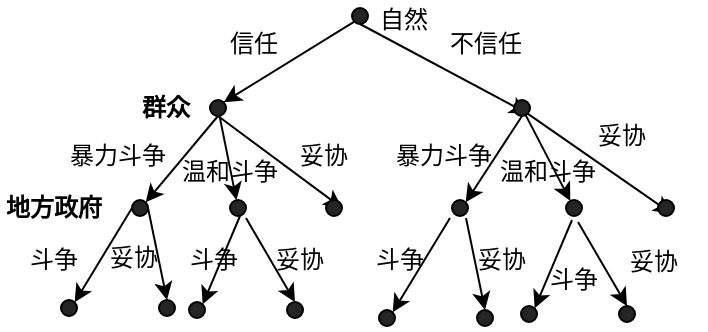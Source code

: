 <mxfile version="10.6.0" type="github"><diagram id="GoW39sGRO7oXsQhiJUYL" name="Page-1"><mxGraphModel dx="724" dy="567" grid="1" gridSize="10" guides="1" tooltips="1" connect="1" arrows="1" fold="1" page="1" pageScale="1" pageWidth="827" pageHeight="1169" math="0" shadow="0"><root><mxCell id="0"/><mxCell id="1" parent="0"/><mxCell id="c6TMS3clQOPc5GGxzVX7-9" style="edgeStyle=none;rounded=0;orthogonalLoop=1;jettySize=auto;html=1;exitX=0;exitY=1;exitDx=0;exitDy=0;entryX=1;entryY=0;entryDx=0;entryDy=0;" edge="1" parent="1" source="c6TMS3clQOPc5GGxzVX7-1" target="c6TMS3clQOPc5GGxzVX7-2"><mxGeometry relative="1" as="geometry"/></mxCell><mxCell id="c6TMS3clQOPc5GGxzVX7-11" style="edgeStyle=none;rounded=0;orthogonalLoop=1;jettySize=auto;html=1;exitX=0.5;exitY=1;exitDx=0;exitDy=0;entryX=1;entryY=1;entryDx=0;entryDy=0;" edge="1" parent="1" source="c6TMS3clQOPc5GGxzVX7-1" target="c6TMS3clQOPc5GGxzVX7-3"><mxGeometry relative="1" as="geometry"/></mxCell><mxCell id="c6TMS3clQOPc5GGxzVX7-1" value="" style="ellipse;whiteSpace=wrap;html=1;aspect=fixed;fillColor=#242424;" vertex="1" parent="1"><mxGeometry x="316" y="34" width="8" height="8" as="geometry"/></mxCell><mxCell id="c6TMS3clQOPc5GGxzVX7-12" style="edgeStyle=none;rounded=0;orthogonalLoop=1;jettySize=auto;html=1;exitX=0.5;exitY=1;exitDx=0;exitDy=0;entryX=1;entryY=0;entryDx=0;entryDy=0;" edge="1" parent="1" source="c6TMS3clQOPc5GGxzVX7-2" target="c6TMS3clQOPc5GGxzVX7-4"><mxGeometry relative="1" as="geometry"/></mxCell><mxCell id="c6TMS3clQOPc5GGxzVX7-13" style="edgeStyle=none;rounded=0;orthogonalLoop=1;jettySize=auto;html=1;exitX=0.5;exitY=1;exitDx=0;exitDy=0;entryX=1;entryY=0.5;entryDx=0;entryDy=0;" edge="1" parent="1" source="c6TMS3clQOPc5GGxzVX7-2" target="c6TMS3clQOPc5GGxzVX7-5"><mxGeometry relative="1" as="geometry"/></mxCell><mxCell id="c6TMS3clQOPc5GGxzVX7-21" value="" style="edgeStyle=none;rounded=0;orthogonalLoop=1;jettySize=auto;html=1;" edge="1" parent="1" source="c6TMS3clQOPc5GGxzVX7-2" target="c6TMS3clQOPc5GGxzVX7-20"><mxGeometry relative="1" as="geometry"/></mxCell><mxCell id="c6TMS3clQOPc5GGxzVX7-2" value="" style="ellipse;whiteSpace=wrap;html=1;aspect=fixed;fillColor=#242424;" vertex="1" parent="1"><mxGeometry x="245" y="80" width="8" height="8" as="geometry"/></mxCell><mxCell id="c6TMS3clQOPc5GGxzVX7-20" value="" style="ellipse;whiteSpace=wrap;html=1;aspect=fixed;fillColor=#242424;" vertex="1" parent="1"><mxGeometry x="255" y="130" width="8" height="8" as="geometry"/></mxCell><mxCell id="c6TMS3clQOPc5GGxzVX7-14" style="edgeStyle=none;rounded=0;orthogonalLoop=1;jettySize=auto;html=1;exitX=0.5;exitY=1;exitDx=0;exitDy=0;entryX=1;entryY=0;entryDx=0;entryDy=0;" edge="1" parent="1" source="c6TMS3clQOPc5GGxzVX7-3" target="c6TMS3clQOPc5GGxzVX7-6"><mxGeometry relative="1" as="geometry"/></mxCell><mxCell id="c6TMS3clQOPc5GGxzVX7-15" style="edgeStyle=none;rounded=0;orthogonalLoop=1;jettySize=auto;html=1;exitX=1;exitY=1;exitDx=0;exitDy=0;entryX=1;entryY=1;entryDx=0;entryDy=0;" edge="1" parent="1" source="c6TMS3clQOPc5GGxzVX7-3" target="c6TMS3clQOPc5GGxzVX7-7"><mxGeometry relative="1" as="geometry"/></mxCell><mxCell id="c6TMS3clQOPc5GGxzVX7-23" value="" style="edgeStyle=none;rounded=0;orthogonalLoop=1;jettySize=auto;html=1;" edge="1" parent="1" source="c6TMS3clQOPc5GGxzVX7-3" target="c6TMS3clQOPc5GGxzVX7-22"><mxGeometry relative="1" as="geometry"/></mxCell><mxCell id="c6TMS3clQOPc5GGxzVX7-3" value="" style="ellipse;whiteSpace=wrap;html=1;aspect=fixed;fillColor=#242424;" vertex="1" parent="1"><mxGeometry x="397" y="80" width="8" height="8" as="geometry"/></mxCell><mxCell id="c6TMS3clQOPc5GGxzVX7-22" value="" style="ellipse;whiteSpace=wrap;html=1;aspect=fixed;fillColor=#242424;" vertex="1" parent="1"><mxGeometry x="423" y="130" width="8" height="8" as="geometry"/></mxCell><mxCell id="c6TMS3clQOPc5GGxzVX7-34" style="edgeStyle=none;rounded=0;orthogonalLoop=1;jettySize=auto;html=1;entryX=1;entryY=0;entryDx=0;entryDy=0;" edge="1" parent="1" target="c6TMS3clQOPc5GGxzVX7-33"><mxGeometry relative="1" as="geometry"><mxPoint x="206" y="134" as="sourcePoint"/></mxGeometry></mxCell><mxCell id="c6TMS3clQOPc5GGxzVX7-35" style="edgeStyle=none;rounded=0;orthogonalLoop=1;jettySize=auto;html=1;exitX=1;exitY=0.5;exitDx=0;exitDy=0;entryX=0.5;entryY=0;entryDx=0;entryDy=0;" edge="1" parent="1" source="c6TMS3clQOPc5GGxzVX7-4" target="c6TMS3clQOPc5GGxzVX7-32"><mxGeometry relative="1" as="geometry"><mxPoint x="199" y="138" as="sourcePoint"/></mxGeometry></mxCell><mxCell id="c6TMS3clQOPc5GGxzVX7-4" value="" style="ellipse;whiteSpace=wrap;html=1;aspect=fixed;fillColor=#242424;" vertex="1" parent="1"><mxGeometry x="206" y="130" width="8" height="8" as="geometry"/></mxCell><mxCell id="c6TMS3clQOPc5GGxzVX7-5" value="" style="ellipse;whiteSpace=wrap;html=1;aspect=fixed;fillColor=#242424;" vertex="1" parent="1"><mxGeometry x="303" y="130" width="8" height="8" as="geometry"/></mxCell><mxCell id="c6TMS3clQOPc5GGxzVX7-6" value="" style="ellipse;whiteSpace=wrap;html=1;aspect=fixed;fillColor=#242424;" vertex="1" parent="1"><mxGeometry x="366" y="130" width="8" height="8" as="geometry"/></mxCell><mxCell id="c6TMS3clQOPc5GGxzVX7-7" value="" style="ellipse;whiteSpace=wrap;html=1;aspect=fixed;fillColor=#242424;" vertex="1" parent="1"><mxGeometry x="469" y="130" width="8" height="8" as="geometry"/></mxCell><mxCell id="c6TMS3clQOPc5GGxzVX7-16" value="自然" style="text;html=1;resizable=0;points=[];autosize=1;align=left;verticalAlign=top;spacingTop=-4;" vertex="1" parent="1"><mxGeometry x="328" y="30" width="40" height="20" as="geometry"/></mxCell><mxCell id="c6TMS3clQOPc5GGxzVX7-17" value="信任" style="text;html=1;resizable=0;points=[];autosize=1;align=left;verticalAlign=top;spacingTop=-4;" vertex="1" parent="1"><mxGeometry x="253" y="42" width="40" height="20" as="geometry"/></mxCell><mxCell id="c6TMS3clQOPc5GGxzVX7-18" value="不信任" style="text;html=1;resizable=0;points=[];autosize=1;align=left;verticalAlign=top;spacingTop=-4;" vertex="1" parent="1"><mxGeometry x="363" y="42" width="50" height="20" as="geometry"/></mxCell><mxCell id="c6TMS3clQOPc5GGxzVX7-24" value="暴力斗争" style="text;html=1;resizable=0;points=[];autosize=1;align=left;verticalAlign=top;spacingTop=-4;" vertex="1" parent="1"><mxGeometry x="173" y="98" width="60" height="20" as="geometry"/></mxCell><mxCell id="c6TMS3clQOPc5GGxzVX7-25" value="妥协" style="text;html=1;resizable=0;points=[];autosize=1;align=left;verticalAlign=top;spacingTop=-4;" vertex="1" parent="1"><mxGeometry x="288" y="98" width="40" height="20" as="geometry"/></mxCell><mxCell id="c6TMS3clQOPc5GGxzVX7-26" value="暴力斗争" style="text;html=1;resizable=0;points=[];autosize=1;align=left;verticalAlign=top;spacingTop=-4;" vertex="1" parent="1"><mxGeometry x="336" y="98" width="60" height="20" as="geometry"/></mxCell><mxCell id="c6TMS3clQOPc5GGxzVX7-27" value="温和斗争" style="text;html=1;resizable=0;points=[];autosize=1;align=left;verticalAlign=top;spacingTop=-4;" vertex="1" parent="1"><mxGeometry x="229" y="106" width="60" height="20" as="geometry"/></mxCell><mxCell id="c6TMS3clQOPc5GGxzVX7-30" value="温和斗争" style="text;html=1;resizable=0;points=[];autosize=1;align=left;verticalAlign=top;spacingTop=-4;" vertex="1" parent="1"><mxGeometry x="388" y="106" width="60" height="20" as="geometry"/></mxCell><mxCell id="c6TMS3clQOPc5GGxzVX7-31" value="妥协" style="text;html=1;resizable=0;points=[];autosize=1;align=left;verticalAlign=top;spacingTop=-4;" vertex="1" parent="1"><mxGeometry x="437" y="88" width="40" height="20" as="geometry"/></mxCell><mxCell id="c6TMS3clQOPc5GGxzVX7-32" value="" style="ellipse;whiteSpace=wrap;html=1;aspect=fixed;fillColor=#242424;" vertex="1" parent="1"><mxGeometry x="219.5" y="180" width="8" height="8" as="geometry"/></mxCell><mxCell id="c6TMS3clQOPc5GGxzVX7-33" value="" style="ellipse;whiteSpace=wrap;html=1;aspect=fixed;fillColor=#242424;" vertex="1" parent="1"><mxGeometry x="170.5" y="180" width="8" height="8" as="geometry"/></mxCell><mxCell id="c6TMS3clQOPc5GGxzVX7-44" style="edgeStyle=none;rounded=0;orthogonalLoop=1;jettySize=auto;html=1;exitX=0;exitY=1;exitDx=0;exitDy=0;entryX=1;entryY=0;entryDx=0;entryDy=0;" edge="1" parent="1" target="c6TMS3clQOPc5GGxzVX7-47"><mxGeometry relative="1" as="geometry"><mxPoint x="260" y="138" as="sourcePoint"/></mxGeometry></mxCell><mxCell id="c6TMS3clQOPc5GGxzVX7-45" style="edgeStyle=none;rounded=0;orthogonalLoop=1;jettySize=auto;html=1;exitX=0.5;exitY=1;exitDx=0;exitDy=0;entryX=0.5;entryY=0;entryDx=0;entryDy=0;" edge="1" parent="1" target="c6TMS3clQOPc5GGxzVX7-46"><mxGeometry relative="1" as="geometry"><mxPoint x="263" y="139" as="sourcePoint"/></mxGeometry></mxCell><mxCell id="c6TMS3clQOPc5GGxzVX7-46" value="" style="ellipse;whiteSpace=wrap;html=1;aspect=fixed;fillColor=#242424;" vertex="1" parent="1"><mxGeometry x="283.5" y="181" width="8" height="8" as="geometry"/></mxCell><mxCell id="c6TMS3clQOPc5GGxzVX7-47" value="" style="ellipse;whiteSpace=wrap;html=1;aspect=fixed;fillColor=#242424;" vertex="1" parent="1"><mxGeometry x="234.5" y="181" width="8" height="8" as="geometry"/></mxCell><mxCell id="c6TMS3clQOPc5GGxzVX7-49" style="edgeStyle=none;rounded=0;orthogonalLoop=1;jettySize=auto;html=1;entryX=1;entryY=0;entryDx=0;entryDy=0;" edge="1" parent="1" target="c6TMS3clQOPc5GGxzVX7-53"><mxGeometry relative="1" as="geometry"><mxPoint x="365" y="139" as="sourcePoint"/></mxGeometry></mxCell><mxCell id="c6TMS3clQOPc5GGxzVX7-50" style="edgeStyle=none;rounded=0;orthogonalLoop=1;jettySize=auto;html=1;exitX=1;exitY=0.5;exitDx=0;exitDy=0;entryX=0.5;entryY=0;entryDx=0;entryDy=0;" edge="1" parent="1" target="c6TMS3clQOPc5GGxzVX7-52"><mxGeometry relative="1" as="geometry"><mxPoint x="373" y="139" as="sourcePoint"/></mxGeometry></mxCell><mxCell id="c6TMS3clQOPc5GGxzVX7-52" value="" style="ellipse;whiteSpace=wrap;html=1;aspect=fixed;fillColor=#242424;" vertex="1" parent="1"><mxGeometry x="378.5" y="185" width="8" height="8" as="geometry"/></mxCell><mxCell id="c6TMS3clQOPc5GGxzVX7-53" value="" style="ellipse;whiteSpace=wrap;html=1;aspect=fixed;fillColor=#242424;" vertex="1" parent="1"><mxGeometry x="329.5" y="185" width="8" height="8" as="geometry"/></mxCell><mxCell id="c6TMS3clQOPc5GGxzVX7-54" style="edgeStyle=none;rounded=0;orthogonalLoop=1;jettySize=auto;html=1;exitX=0;exitY=1;exitDx=0;exitDy=0;entryX=1;entryY=0;entryDx=0;entryDy=0;" edge="1" parent="1" target="c6TMS3clQOPc5GGxzVX7-57"><mxGeometry relative="1" as="geometry"><mxPoint x="426" y="140" as="sourcePoint"/></mxGeometry></mxCell><mxCell id="c6TMS3clQOPc5GGxzVX7-55" style="edgeStyle=none;rounded=0;orthogonalLoop=1;jettySize=auto;html=1;exitX=0.5;exitY=1;exitDx=0;exitDy=0;entryX=0.5;entryY=0;entryDx=0;entryDy=0;" edge="1" parent="1" target="c6TMS3clQOPc5GGxzVX7-56"><mxGeometry relative="1" as="geometry"><mxPoint x="429" y="141" as="sourcePoint"/></mxGeometry></mxCell><mxCell id="c6TMS3clQOPc5GGxzVX7-56" value="" style="ellipse;whiteSpace=wrap;html=1;aspect=fixed;fillColor=#242424;" vertex="1" parent="1"><mxGeometry x="449.5" y="183" width="8" height="8" as="geometry"/></mxCell><mxCell id="c6TMS3clQOPc5GGxzVX7-57" value="" style="ellipse;whiteSpace=wrap;html=1;aspect=fixed;fillColor=#242424;" vertex="1" parent="1"><mxGeometry x="400.5" y="183" width="8" height="8" as="geometry"/></mxCell><mxCell id="c6TMS3clQOPc5GGxzVX7-58" value="妥协" style="text;html=1;resizable=0;points=[];autosize=1;align=left;verticalAlign=top;spacingTop=-4;" vertex="1" parent="1"><mxGeometry x="276" y="150" width="40" height="20" as="geometry"/></mxCell><mxCell id="c6TMS3clQOPc5GGxzVX7-59" value="斗争" style="text;html=1;resizable=0;points=[];autosize=1;align=left;verticalAlign=top;spacingTop=-4;" vertex="1" parent="1"><mxGeometry x="153" y="150" width="40" height="20" as="geometry"/></mxCell><mxCell id="c6TMS3clQOPc5GGxzVX7-60" value="斗争" style="text;html=1;resizable=0;points=[];autosize=1;align=left;verticalAlign=top;spacingTop=-4;" vertex="1" parent="1"><mxGeometry x="233" y="149.5" width="40" height="20" as="geometry"/></mxCell><mxCell id="c6TMS3clQOPc5GGxzVX7-61" value="斗争" style="text;html=1;resizable=0;points=[];autosize=1;align=left;verticalAlign=top;spacingTop=-4;" vertex="1" parent="1"><mxGeometry x="326" y="149.5" width="40" height="20" as="geometry"/></mxCell><mxCell id="c6TMS3clQOPc5GGxzVX7-64" value="斗争" style="text;html=1;resizable=0;points=[];autosize=1;align=left;verticalAlign=top;spacingTop=-4;" vertex="1" parent="1"><mxGeometry x="413" y="159.5" width="40" height="20" as="geometry"/></mxCell><mxCell id="c6TMS3clQOPc5GGxzVX7-66" value="妥协" style="text;html=1;resizable=0;points=[];autosize=1;align=left;verticalAlign=top;spacingTop=-4;" vertex="1" parent="1"><mxGeometry x="453" y="150.5" width="40" height="20" as="geometry"/></mxCell><mxCell id="c6TMS3clQOPc5GGxzVX7-68" value="妥协" style="text;html=1;resizable=0;points=[];autosize=1;align=left;verticalAlign=top;spacingTop=-4;" vertex="1" parent="1"><mxGeometry x="377" y="149.5" width="40" height="20" as="geometry"/></mxCell><mxCell id="c6TMS3clQOPc5GGxzVX7-69" value="妥协" style="text;html=1;resizable=0;points=[];autosize=1;align=left;verticalAlign=top;spacingTop=-4;" vertex="1" parent="1"><mxGeometry x="193" y="149" width="40" height="20" as="geometry"/></mxCell><mxCell id="c6TMS3clQOPc5GGxzVX7-70" value="群众" style="text;html=1;resizable=0;points=[];autosize=1;align=left;verticalAlign=top;spacingTop=-4;fontStyle=1" vertex="1" parent="1"><mxGeometry x="209" y="74" width="40" height="20" as="geometry"/></mxCell><mxCell id="c6TMS3clQOPc5GGxzVX7-71" value="地方政府" style="text;html=1;resizable=0;points=[];autosize=1;align=left;verticalAlign=top;spacingTop=-4;fontStyle=1" vertex="1" parent="1"><mxGeometry x="140.5" y="123.5" width="60" height="20" as="geometry"/></mxCell></root></mxGraphModel></diagram></mxfile>